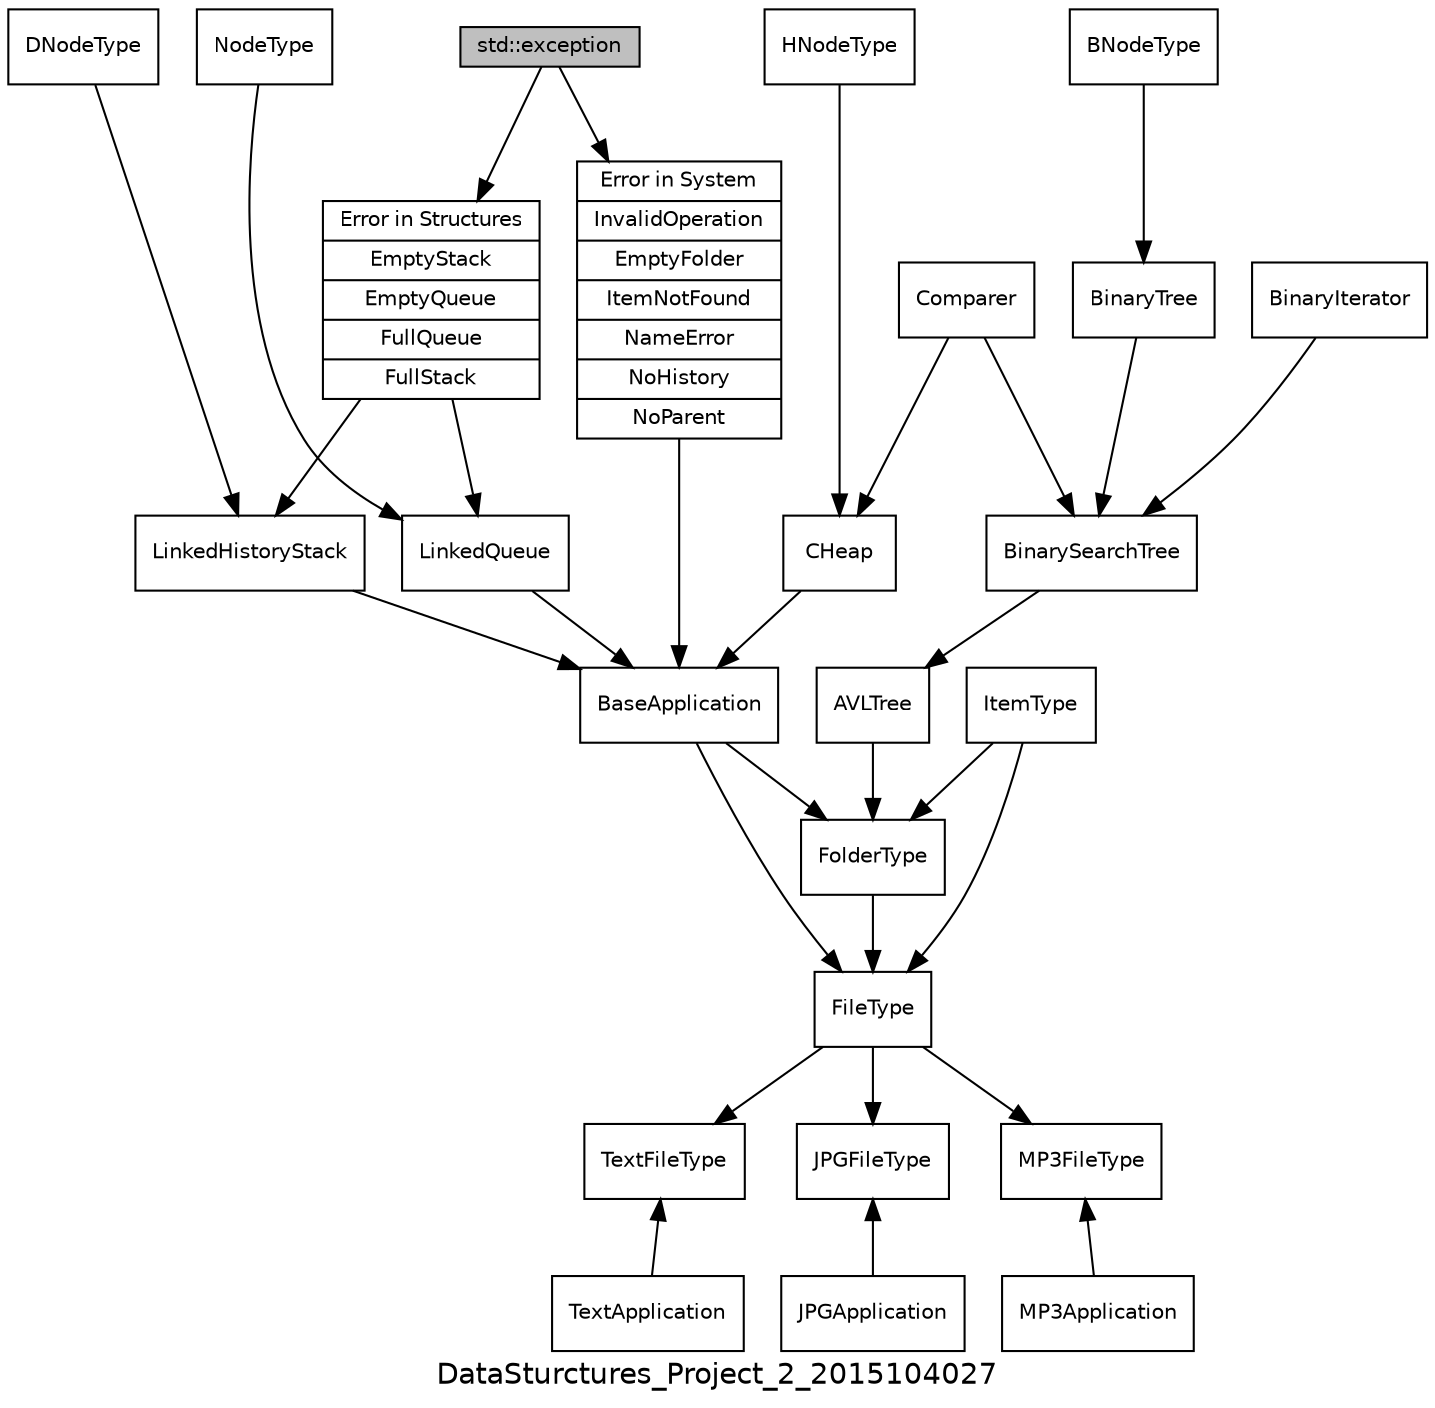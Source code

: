 digraph "DataSturctures_Project2_2015104027"
{
  graph [label="DataSturctures_Project_2_2015104027" fontname="Helvetica"]
  node [fontname="Helvetica",fontsize="10",shape=record];
  edge [fontname="Helvetica",fontsize="10",labelfontname="Helvetica",labelfontsize="10"];
 // LATEX_PDF_SIZE

 subgraph Exception{
 Node1 [label="std::exception",height=0.2,width=0.4,color="black", fillcolor="grey75", style="filled", fontcolor="black",tooltip="using Path processor find TargetFolder @detail trace the folder path"];
 Node2 [shape=record label="{Error in Structures|EmptyStack|EmptyQueue|FullQueue|FullStack}",height=0.2,width=0.4,color="black", fillcolor="white", style="filled",tooltip="Program driver."];
 Node3 [shape=record label="{Error in System|InvalidOperation|EmptyFolder|ItemNotFound|NameError|NoHistory|NoParent}",height=0.2,width=0.4,color="black", fillcolor="white", style="filled",tooltip="Program driver."];
 }

 subgraph Application{
   BaseApplication [label="BaseApplication"]
   TextApplication [label="TextApplication"]
   JPGApplication [label="JPGApplication"]
   MP3Application [label="MP3Application"]
 }

 subgraph Item{
  ItemType [label="ItemType"]
  FolderType [label="FolderType"]
  FileType [label="FileType"]
  TextFileType [label="TextFileType"]
  JPGFileType [label="JPGFileType"]
  MP3FileType [label="MP3FileType"]
 }

 subgraph Structures{
  Comparer [label="Comparer"]
  NodeType [label="NodeType"]
  DNodeType [label="DNodeType"]
  BNodeType [label="BNodeType"]
  HNodeType [lavel="HNodeType"]
  LinkedHistoryStack [label="LinkedHistoryStack"]
  LinkedQueue [label="LinkedQueue"]
  BinaryTree [label="BinaryTree"]
  BinarySearchTree [label="BinarySearchTree"]
  BinaryIterator [label="BinaryIterator"]
  AVLTree [label="AVLTree"]
  CHeap [label="CHeap"]
 }

 //Connection

 {rank=min;Node1}
  {rank=same;Node2;Node3;}
 Node1->{Node2, Node3}
 Node2->{LinkedHistoryStack,LinkedQueue}
 {rank=same;BaseApplication;}
   {rank=same;LinkedHistoryStack;LinkedQueue;CHeap}
  {rank=same;DNodeType;NodeType;BNodeType;HNodeType;}
 Node3->BaseApplication
 ItemType->{FolderType,FileType}
 DNodeType->LinkedHistoryStack->BaseApplication
 NodeType->LinkedQueue->BaseApplication
 {Comparer, HNodeType}->CHeap->BaseApplication
 BNodeType->BinaryTree->BinarySearchTree->AVLTree
 Comparer->BinarySearchTree
 BinaryIterator->BinarySearchTree




  BaseApplication->{FolderType,FileType}
  AVLTree->FolderType
  FolderType->FileType
  FileType ->{TextFileType,JPGFileType,MP3FileType}
  TextApplication->TextFileType
  JPGApplication->JPGFileType
  MP3Application->MP3FileType
  {rank=max;TextApplication;JPGApplication;MP3Application;}






}
